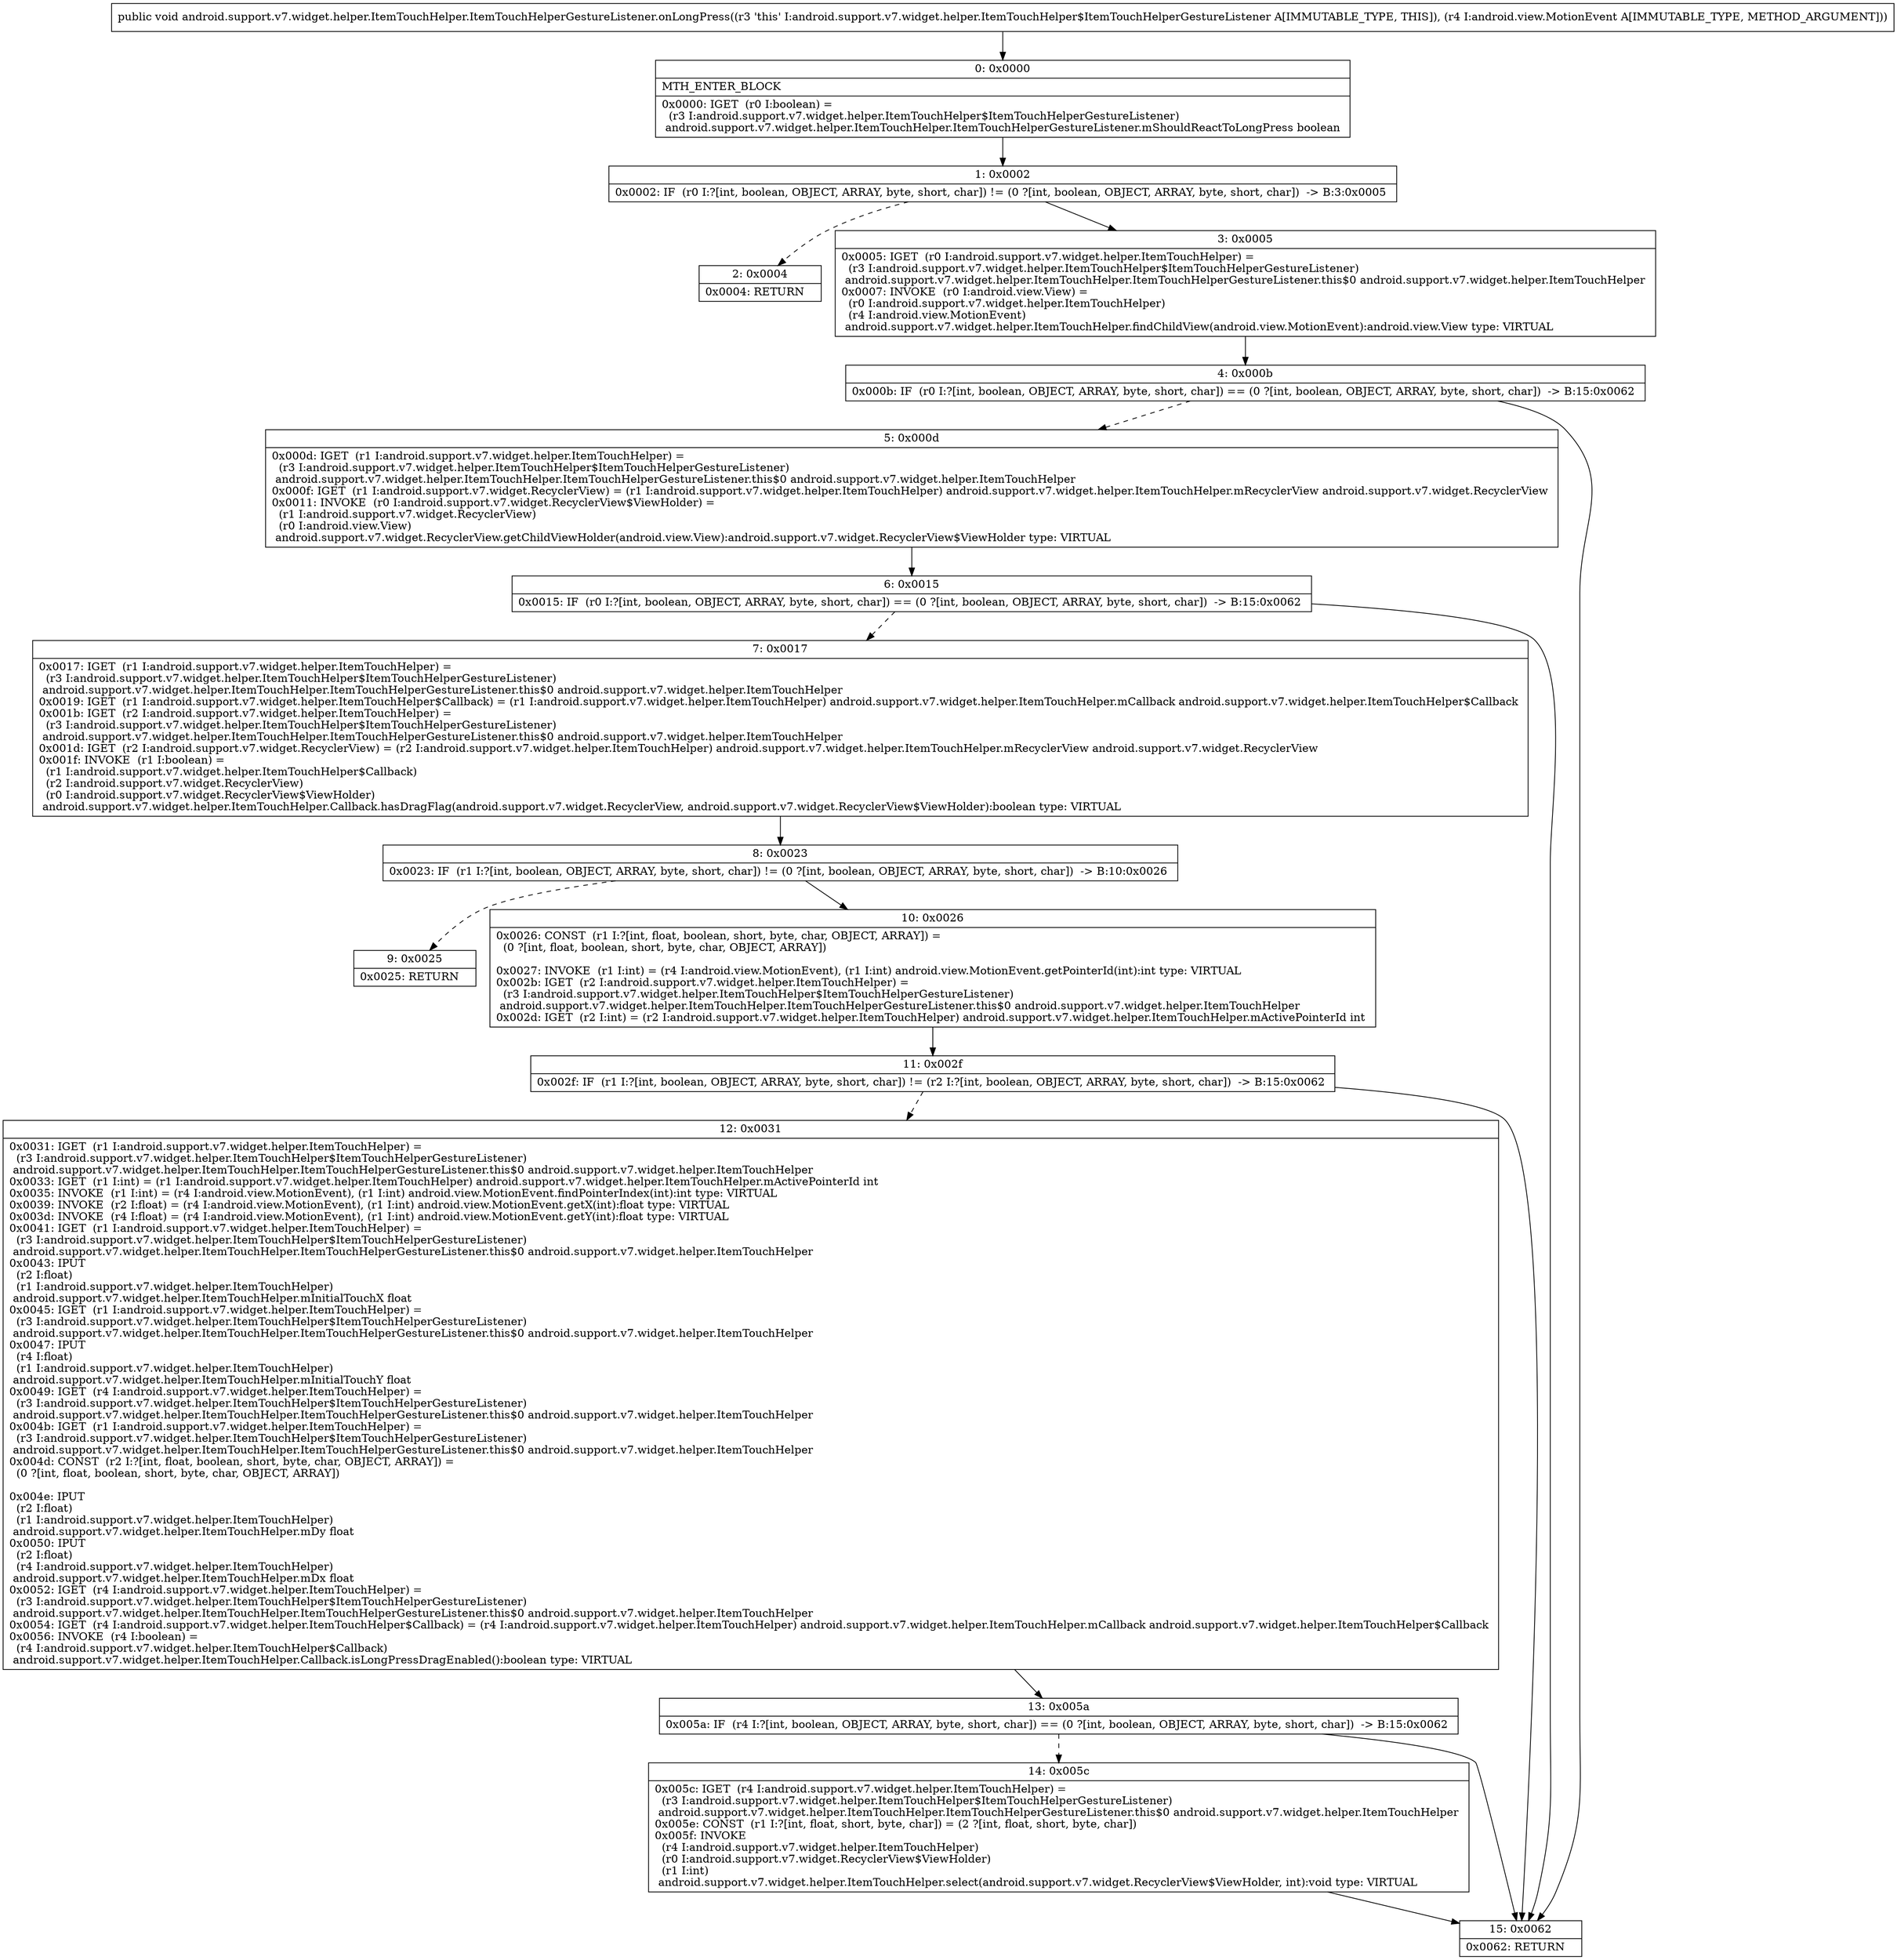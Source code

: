 digraph "CFG forandroid.support.v7.widget.helper.ItemTouchHelper.ItemTouchHelperGestureListener.onLongPress(Landroid\/view\/MotionEvent;)V" {
Node_0 [shape=record,label="{0\:\ 0x0000|MTH_ENTER_BLOCK\l|0x0000: IGET  (r0 I:boolean) = \l  (r3 I:android.support.v7.widget.helper.ItemTouchHelper$ItemTouchHelperGestureListener)\l android.support.v7.widget.helper.ItemTouchHelper.ItemTouchHelperGestureListener.mShouldReactToLongPress boolean \l}"];
Node_1 [shape=record,label="{1\:\ 0x0002|0x0002: IF  (r0 I:?[int, boolean, OBJECT, ARRAY, byte, short, char]) != (0 ?[int, boolean, OBJECT, ARRAY, byte, short, char])  \-\> B:3:0x0005 \l}"];
Node_2 [shape=record,label="{2\:\ 0x0004|0x0004: RETURN   \l}"];
Node_3 [shape=record,label="{3\:\ 0x0005|0x0005: IGET  (r0 I:android.support.v7.widget.helper.ItemTouchHelper) = \l  (r3 I:android.support.v7.widget.helper.ItemTouchHelper$ItemTouchHelperGestureListener)\l android.support.v7.widget.helper.ItemTouchHelper.ItemTouchHelperGestureListener.this$0 android.support.v7.widget.helper.ItemTouchHelper \l0x0007: INVOKE  (r0 I:android.view.View) = \l  (r0 I:android.support.v7.widget.helper.ItemTouchHelper)\l  (r4 I:android.view.MotionEvent)\l android.support.v7.widget.helper.ItemTouchHelper.findChildView(android.view.MotionEvent):android.view.View type: VIRTUAL \l}"];
Node_4 [shape=record,label="{4\:\ 0x000b|0x000b: IF  (r0 I:?[int, boolean, OBJECT, ARRAY, byte, short, char]) == (0 ?[int, boolean, OBJECT, ARRAY, byte, short, char])  \-\> B:15:0x0062 \l}"];
Node_5 [shape=record,label="{5\:\ 0x000d|0x000d: IGET  (r1 I:android.support.v7.widget.helper.ItemTouchHelper) = \l  (r3 I:android.support.v7.widget.helper.ItemTouchHelper$ItemTouchHelperGestureListener)\l android.support.v7.widget.helper.ItemTouchHelper.ItemTouchHelperGestureListener.this$0 android.support.v7.widget.helper.ItemTouchHelper \l0x000f: IGET  (r1 I:android.support.v7.widget.RecyclerView) = (r1 I:android.support.v7.widget.helper.ItemTouchHelper) android.support.v7.widget.helper.ItemTouchHelper.mRecyclerView android.support.v7.widget.RecyclerView \l0x0011: INVOKE  (r0 I:android.support.v7.widget.RecyclerView$ViewHolder) = \l  (r1 I:android.support.v7.widget.RecyclerView)\l  (r0 I:android.view.View)\l android.support.v7.widget.RecyclerView.getChildViewHolder(android.view.View):android.support.v7.widget.RecyclerView$ViewHolder type: VIRTUAL \l}"];
Node_6 [shape=record,label="{6\:\ 0x0015|0x0015: IF  (r0 I:?[int, boolean, OBJECT, ARRAY, byte, short, char]) == (0 ?[int, boolean, OBJECT, ARRAY, byte, short, char])  \-\> B:15:0x0062 \l}"];
Node_7 [shape=record,label="{7\:\ 0x0017|0x0017: IGET  (r1 I:android.support.v7.widget.helper.ItemTouchHelper) = \l  (r3 I:android.support.v7.widget.helper.ItemTouchHelper$ItemTouchHelperGestureListener)\l android.support.v7.widget.helper.ItemTouchHelper.ItemTouchHelperGestureListener.this$0 android.support.v7.widget.helper.ItemTouchHelper \l0x0019: IGET  (r1 I:android.support.v7.widget.helper.ItemTouchHelper$Callback) = (r1 I:android.support.v7.widget.helper.ItemTouchHelper) android.support.v7.widget.helper.ItemTouchHelper.mCallback android.support.v7.widget.helper.ItemTouchHelper$Callback \l0x001b: IGET  (r2 I:android.support.v7.widget.helper.ItemTouchHelper) = \l  (r3 I:android.support.v7.widget.helper.ItemTouchHelper$ItemTouchHelperGestureListener)\l android.support.v7.widget.helper.ItemTouchHelper.ItemTouchHelperGestureListener.this$0 android.support.v7.widget.helper.ItemTouchHelper \l0x001d: IGET  (r2 I:android.support.v7.widget.RecyclerView) = (r2 I:android.support.v7.widget.helper.ItemTouchHelper) android.support.v7.widget.helper.ItemTouchHelper.mRecyclerView android.support.v7.widget.RecyclerView \l0x001f: INVOKE  (r1 I:boolean) = \l  (r1 I:android.support.v7.widget.helper.ItemTouchHelper$Callback)\l  (r2 I:android.support.v7.widget.RecyclerView)\l  (r0 I:android.support.v7.widget.RecyclerView$ViewHolder)\l android.support.v7.widget.helper.ItemTouchHelper.Callback.hasDragFlag(android.support.v7.widget.RecyclerView, android.support.v7.widget.RecyclerView$ViewHolder):boolean type: VIRTUAL \l}"];
Node_8 [shape=record,label="{8\:\ 0x0023|0x0023: IF  (r1 I:?[int, boolean, OBJECT, ARRAY, byte, short, char]) != (0 ?[int, boolean, OBJECT, ARRAY, byte, short, char])  \-\> B:10:0x0026 \l}"];
Node_9 [shape=record,label="{9\:\ 0x0025|0x0025: RETURN   \l}"];
Node_10 [shape=record,label="{10\:\ 0x0026|0x0026: CONST  (r1 I:?[int, float, boolean, short, byte, char, OBJECT, ARRAY]) = \l  (0 ?[int, float, boolean, short, byte, char, OBJECT, ARRAY])\l \l0x0027: INVOKE  (r1 I:int) = (r4 I:android.view.MotionEvent), (r1 I:int) android.view.MotionEvent.getPointerId(int):int type: VIRTUAL \l0x002b: IGET  (r2 I:android.support.v7.widget.helper.ItemTouchHelper) = \l  (r3 I:android.support.v7.widget.helper.ItemTouchHelper$ItemTouchHelperGestureListener)\l android.support.v7.widget.helper.ItemTouchHelper.ItemTouchHelperGestureListener.this$0 android.support.v7.widget.helper.ItemTouchHelper \l0x002d: IGET  (r2 I:int) = (r2 I:android.support.v7.widget.helper.ItemTouchHelper) android.support.v7.widget.helper.ItemTouchHelper.mActivePointerId int \l}"];
Node_11 [shape=record,label="{11\:\ 0x002f|0x002f: IF  (r1 I:?[int, boolean, OBJECT, ARRAY, byte, short, char]) != (r2 I:?[int, boolean, OBJECT, ARRAY, byte, short, char])  \-\> B:15:0x0062 \l}"];
Node_12 [shape=record,label="{12\:\ 0x0031|0x0031: IGET  (r1 I:android.support.v7.widget.helper.ItemTouchHelper) = \l  (r3 I:android.support.v7.widget.helper.ItemTouchHelper$ItemTouchHelperGestureListener)\l android.support.v7.widget.helper.ItemTouchHelper.ItemTouchHelperGestureListener.this$0 android.support.v7.widget.helper.ItemTouchHelper \l0x0033: IGET  (r1 I:int) = (r1 I:android.support.v7.widget.helper.ItemTouchHelper) android.support.v7.widget.helper.ItemTouchHelper.mActivePointerId int \l0x0035: INVOKE  (r1 I:int) = (r4 I:android.view.MotionEvent), (r1 I:int) android.view.MotionEvent.findPointerIndex(int):int type: VIRTUAL \l0x0039: INVOKE  (r2 I:float) = (r4 I:android.view.MotionEvent), (r1 I:int) android.view.MotionEvent.getX(int):float type: VIRTUAL \l0x003d: INVOKE  (r4 I:float) = (r4 I:android.view.MotionEvent), (r1 I:int) android.view.MotionEvent.getY(int):float type: VIRTUAL \l0x0041: IGET  (r1 I:android.support.v7.widget.helper.ItemTouchHelper) = \l  (r3 I:android.support.v7.widget.helper.ItemTouchHelper$ItemTouchHelperGestureListener)\l android.support.v7.widget.helper.ItemTouchHelper.ItemTouchHelperGestureListener.this$0 android.support.v7.widget.helper.ItemTouchHelper \l0x0043: IPUT  \l  (r2 I:float)\l  (r1 I:android.support.v7.widget.helper.ItemTouchHelper)\l android.support.v7.widget.helper.ItemTouchHelper.mInitialTouchX float \l0x0045: IGET  (r1 I:android.support.v7.widget.helper.ItemTouchHelper) = \l  (r3 I:android.support.v7.widget.helper.ItemTouchHelper$ItemTouchHelperGestureListener)\l android.support.v7.widget.helper.ItemTouchHelper.ItemTouchHelperGestureListener.this$0 android.support.v7.widget.helper.ItemTouchHelper \l0x0047: IPUT  \l  (r4 I:float)\l  (r1 I:android.support.v7.widget.helper.ItemTouchHelper)\l android.support.v7.widget.helper.ItemTouchHelper.mInitialTouchY float \l0x0049: IGET  (r4 I:android.support.v7.widget.helper.ItemTouchHelper) = \l  (r3 I:android.support.v7.widget.helper.ItemTouchHelper$ItemTouchHelperGestureListener)\l android.support.v7.widget.helper.ItemTouchHelper.ItemTouchHelperGestureListener.this$0 android.support.v7.widget.helper.ItemTouchHelper \l0x004b: IGET  (r1 I:android.support.v7.widget.helper.ItemTouchHelper) = \l  (r3 I:android.support.v7.widget.helper.ItemTouchHelper$ItemTouchHelperGestureListener)\l android.support.v7.widget.helper.ItemTouchHelper.ItemTouchHelperGestureListener.this$0 android.support.v7.widget.helper.ItemTouchHelper \l0x004d: CONST  (r2 I:?[int, float, boolean, short, byte, char, OBJECT, ARRAY]) = \l  (0 ?[int, float, boolean, short, byte, char, OBJECT, ARRAY])\l \l0x004e: IPUT  \l  (r2 I:float)\l  (r1 I:android.support.v7.widget.helper.ItemTouchHelper)\l android.support.v7.widget.helper.ItemTouchHelper.mDy float \l0x0050: IPUT  \l  (r2 I:float)\l  (r4 I:android.support.v7.widget.helper.ItemTouchHelper)\l android.support.v7.widget.helper.ItemTouchHelper.mDx float \l0x0052: IGET  (r4 I:android.support.v7.widget.helper.ItemTouchHelper) = \l  (r3 I:android.support.v7.widget.helper.ItemTouchHelper$ItemTouchHelperGestureListener)\l android.support.v7.widget.helper.ItemTouchHelper.ItemTouchHelperGestureListener.this$0 android.support.v7.widget.helper.ItemTouchHelper \l0x0054: IGET  (r4 I:android.support.v7.widget.helper.ItemTouchHelper$Callback) = (r4 I:android.support.v7.widget.helper.ItemTouchHelper) android.support.v7.widget.helper.ItemTouchHelper.mCallback android.support.v7.widget.helper.ItemTouchHelper$Callback \l0x0056: INVOKE  (r4 I:boolean) = \l  (r4 I:android.support.v7.widget.helper.ItemTouchHelper$Callback)\l android.support.v7.widget.helper.ItemTouchHelper.Callback.isLongPressDragEnabled():boolean type: VIRTUAL \l}"];
Node_13 [shape=record,label="{13\:\ 0x005a|0x005a: IF  (r4 I:?[int, boolean, OBJECT, ARRAY, byte, short, char]) == (0 ?[int, boolean, OBJECT, ARRAY, byte, short, char])  \-\> B:15:0x0062 \l}"];
Node_14 [shape=record,label="{14\:\ 0x005c|0x005c: IGET  (r4 I:android.support.v7.widget.helper.ItemTouchHelper) = \l  (r3 I:android.support.v7.widget.helper.ItemTouchHelper$ItemTouchHelperGestureListener)\l android.support.v7.widget.helper.ItemTouchHelper.ItemTouchHelperGestureListener.this$0 android.support.v7.widget.helper.ItemTouchHelper \l0x005e: CONST  (r1 I:?[int, float, short, byte, char]) = (2 ?[int, float, short, byte, char]) \l0x005f: INVOKE  \l  (r4 I:android.support.v7.widget.helper.ItemTouchHelper)\l  (r0 I:android.support.v7.widget.RecyclerView$ViewHolder)\l  (r1 I:int)\l android.support.v7.widget.helper.ItemTouchHelper.select(android.support.v7.widget.RecyclerView$ViewHolder, int):void type: VIRTUAL \l}"];
Node_15 [shape=record,label="{15\:\ 0x0062|0x0062: RETURN   \l}"];
MethodNode[shape=record,label="{public void android.support.v7.widget.helper.ItemTouchHelper.ItemTouchHelperGestureListener.onLongPress((r3 'this' I:android.support.v7.widget.helper.ItemTouchHelper$ItemTouchHelperGestureListener A[IMMUTABLE_TYPE, THIS]), (r4 I:android.view.MotionEvent A[IMMUTABLE_TYPE, METHOD_ARGUMENT])) }"];
MethodNode -> Node_0;
Node_0 -> Node_1;
Node_1 -> Node_2[style=dashed];
Node_1 -> Node_3;
Node_3 -> Node_4;
Node_4 -> Node_5[style=dashed];
Node_4 -> Node_15;
Node_5 -> Node_6;
Node_6 -> Node_7[style=dashed];
Node_6 -> Node_15;
Node_7 -> Node_8;
Node_8 -> Node_9[style=dashed];
Node_8 -> Node_10;
Node_10 -> Node_11;
Node_11 -> Node_12[style=dashed];
Node_11 -> Node_15;
Node_12 -> Node_13;
Node_13 -> Node_14[style=dashed];
Node_13 -> Node_15;
Node_14 -> Node_15;
}

